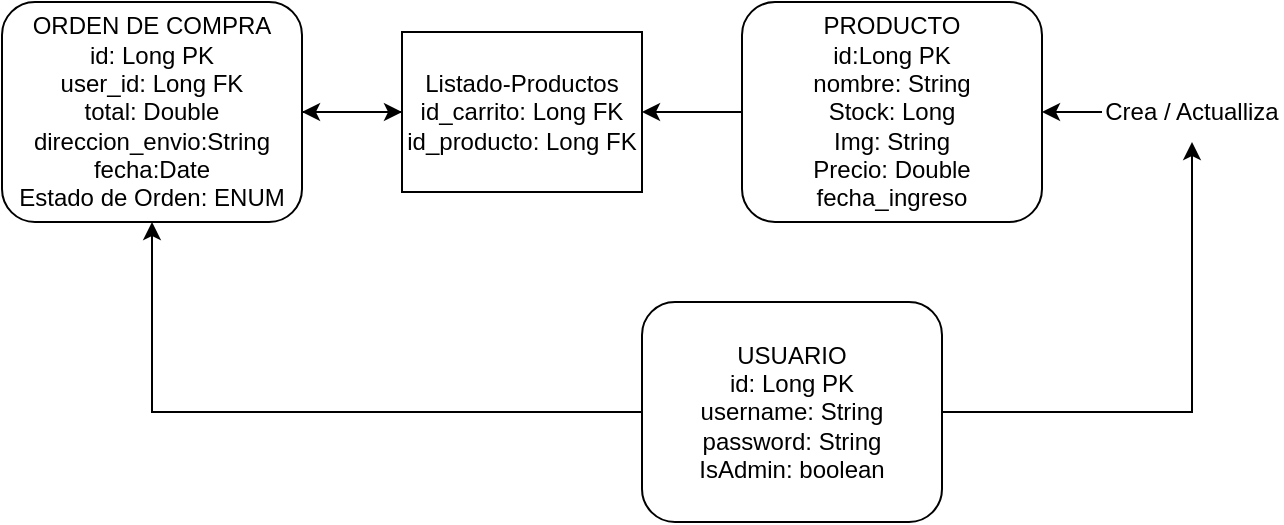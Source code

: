 <mxfile version="22.1.16" type="device">
  <diagram name="Página-1" id="oCzgtgoqCYRxmVZb0iDz">
    <mxGraphModel dx="864" dy="516" grid="1" gridSize="10" guides="1" tooltips="1" connect="1" arrows="1" fold="1" page="1" pageScale="1" pageWidth="827" pageHeight="1169" math="0" shadow="0">
      <root>
        <mxCell id="0" />
        <mxCell id="1" parent="0" />
        <mxCell id="f6V0gqfG_dEPYImOySBD-5" style="edgeStyle=orthogonalEdgeStyle;rounded=0;orthogonalLoop=1;jettySize=auto;html=1;entryX=0.5;entryY=1;entryDx=0;entryDy=0;" parent="1" source="f6V0gqfG_dEPYImOySBD-2" target="f6V0gqfG_dEPYImOySBD-3" edge="1">
          <mxGeometry relative="1" as="geometry" />
        </mxCell>
        <mxCell id="f6V0gqfG_dEPYImOySBD-11" style="edgeStyle=orthogonalEdgeStyle;rounded=0;orthogonalLoop=1;jettySize=auto;html=1;exitX=1;exitY=0.5;exitDx=0;exitDy=0;entryX=0;entryY=0.5;entryDx=0;entryDy=0;" parent="1" source="f6V0gqfG_dEPYImOySBD-3" target="f6V0gqfG_dEPYImOySBD-8" edge="1">
          <mxGeometry relative="1" as="geometry" />
        </mxCell>
        <mxCell id="f6V0gqfG_dEPYImOySBD-3" value="&lt;div&gt;ORDEN DE COMPRA&lt;/div&gt;&lt;div&gt;id: Long PK&lt;/div&gt;&lt;div&gt;user_id: Long FK&lt;/div&gt;&lt;div&gt;total: Double&lt;/div&gt;&lt;div&gt;direccion_envio:String&lt;/div&gt;&lt;div&gt;fecha:Date&lt;/div&gt;&lt;div&gt;Estado de Orden: ENUM&lt;/div&gt;" style="rounded=1;whiteSpace=wrap;html=1;" parent="1" vertex="1">
          <mxGeometry x="60" y="140" width="150" height="110" as="geometry" />
        </mxCell>
        <mxCell id="f6V0gqfG_dEPYImOySBD-10" style="edgeStyle=orthogonalEdgeStyle;rounded=0;orthogonalLoop=1;jettySize=auto;html=1;entryX=1;entryY=0.5;entryDx=0;entryDy=0;" parent="1" source="f6V0gqfG_dEPYImOySBD-7" target="f6V0gqfG_dEPYImOySBD-8" edge="1">
          <mxGeometry relative="1" as="geometry" />
        </mxCell>
        <mxCell id="f6V0gqfG_dEPYImOySBD-7" value="PRODUCTO&lt;div&gt;id:Long PK&lt;/div&gt;&lt;div&gt;nombre: String&lt;/div&gt;&lt;div&gt;Stock: Long&lt;/div&gt;&lt;div&gt;Img: String&lt;/div&gt;&lt;div&gt;Precio: Double&lt;/div&gt;&lt;div&gt;fecha_ingreso&lt;/div&gt;" style="rounded=1;whiteSpace=wrap;html=1;" parent="1" vertex="1">
          <mxGeometry x="430" y="140" width="150" height="110" as="geometry" />
        </mxCell>
        <mxCell id="f6V0gqfG_dEPYImOySBD-26" style="edgeStyle=orthogonalEdgeStyle;rounded=0;orthogonalLoop=1;jettySize=auto;html=1;" parent="1" source="f6V0gqfG_dEPYImOySBD-8" edge="1">
          <mxGeometry relative="1" as="geometry">
            <mxPoint x="210" y="195" as="targetPoint" />
          </mxGeometry>
        </mxCell>
        <mxCell id="f6V0gqfG_dEPYImOySBD-8" value="Listado-Productos&lt;br&gt;&lt;div&gt;id_carrito: Long FK&lt;/div&gt;&lt;div&gt;id_producto: Long FK&lt;/div&gt;" style="rounded=0;whiteSpace=wrap;html=1;" parent="1" vertex="1">
          <mxGeometry x="260" y="155" width="120" height="80" as="geometry" />
        </mxCell>
        <mxCell id="f6V0gqfG_dEPYImOySBD-9" style="edgeStyle=orthogonalEdgeStyle;rounded=0;orthogonalLoop=1;jettySize=auto;html=1;exitX=0.5;exitY=1;exitDx=0;exitDy=0;" parent="1" source="f6V0gqfG_dEPYImOySBD-8" target="f6V0gqfG_dEPYImOySBD-8" edge="1">
          <mxGeometry relative="1" as="geometry" />
        </mxCell>
        <mxCell id="f6V0gqfG_dEPYImOySBD-21" value="" style="edgeStyle=orthogonalEdgeStyle;rounded=0;orthogonalLoop=1;jettySize=auto;html=1;" parent="1" source="f6V0gqfG_dEPYImOySBD-19" target="f6V0gqfG_dEPYImOySBD-7" edge="1">
          <mxGeometry relative="1" as="geometry" />
        </mxCell>
        <mxCell id="f6V0gqfG_dEPYImOySBD-19" value="Crea / Actualliza" style="text;html=1;align=center;verticalAlign=middle;whiteSpace=wrap;rounded=0;" parent="1" vertex="1">
          <mxGeometry x="610" y="180" width="90" height="30" as="geometry" />
        </mxCell>
        <mxCell id="wevVcWLvCQz-J5SauvEG-3" style="edgeStyle=orthogonalEdgeStyle;rounded=0;orthogonalLoop=1;jettySize=auto;html=1;entryX=0.5;entryY=1;entryDx=0;entryDy=0;" edge="1" parent="1" source="f6V0gqfG_dEPYImOySBD-2" target="f6V0gqfG_dEPYImOySBD-19">
          <mxGeometry relative="1" as="geometry" />
        </mxCell>
        <mxCell id="f6V0gqfG_dEPYImOySBD-2" value="USUARIO&lt;div&gt;id: Long PK&lt;br&gt;&lt;div&gt;&lt;div&gt;username: String&lt;/div&gt;&lt;div&gt;password: String&lt;/div&gt;&lt;/div&gt;&lt;/div&gt;&lt;div&gt;IsAdmin: boolean&lt;/div&gt;" style="rounded=1;whiteSpace=wrap;html=1;" parent="1" vertex="1">
          <mxGeometry x="380" y="290" width="150" height="110" as="geometry" />
        </mxCell>
      </root>
    </mxGraphModel>
  </diagram>
</mxfile>
